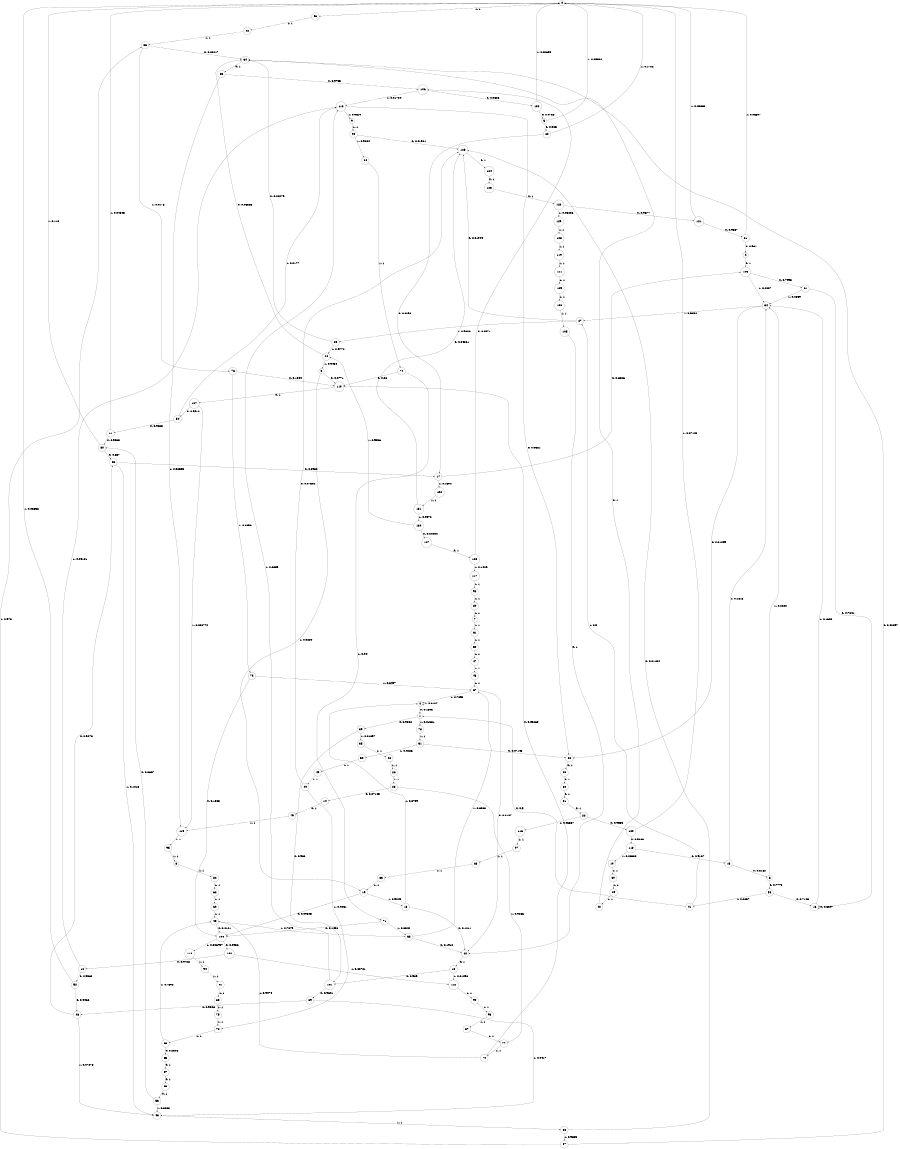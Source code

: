 digraph "ch3_face_grouped_diff_L15" {
size = "6,8.5";
ratio = "fill";
node [shape = circle];
node [fontsize = 24];
edge [fontsize = 24];
0 -> 96 [label = "1: 1        "];
1 -> 39 [label = "0: 0.9862   "];
1 -> 78 [label = "1: 0.01381  "];
2 -> 103 [label = "0: 1        "];
3 -> 110 [label = "0: 0.0771   "];
3 -> 19 [label = "1: 0.9229   "];
4 -> 1 [label = "0: 0.1893   "];
4 -> 4 [label = "1: 0.8107   "];
5 -> 20 [label = "0: 0.905    "];
5 -> 0 [label = "1: 0.09502  "];
6 -> 58 [label = "0: 0.7778   "];
6 -> 34 [label = "1: 0.2222   "];
7 -> 61 [label = "1: 1        "];
8 -> 82 [label = "1: 1        "];
9 -> 90 [label = "1: 1        "];
10 -> 30 [label = "1: 1        "];
11 -> 80 [label = "0: 0.9565   "];
11 -> 0 [label = "1: 0.04348  "];
12 -> 52 [label = "0: 0.9582   "];
12 -> 113 [label = "1: 0.04181  "];
13 -> 101 [label = "0: 0.989    "];
13 -> 112 [label = "1: 0.01096  "];
14 -> 79 [label = "0: 1        "];
15 -> 6 [label = "0: 0.8182   "];
15 -> 34 [label = "1: 0.1818   "];
16 -> 16 [label = "0: 0.8397   "];
16 -> 34 [label = "1: 0.1603   "];
17 -> 103 [label = "0: 0.8606   "];
17 -> 132 [label = "1: 0.1394   "];
18 -> 44 [label = "0: 0.1211   "];
18 -> 4 [label = "1: 0.8789   "];
19 -> 104 [label = "0: 0.09548  "];
19 -> 18 [label = "1: 0.9045   "];
20 -> 17 [label = "0: 0.8298   "];
20 -> 0 [label = "1: 0.1702   "];
21 -> 2 [label = "0: 0.931    "];
21 -> 0 [label = "1: 0.06897  "];
22 -> 120 [label = "0: 0.9333   "];
22 -> 116 [label = "1: 0.06667  "];
23 -> 14 [label = "0: 0.07143  "];
23 -> 77 [label = "1: 0.9286   "];
24 -> 64 [label = "0: 0.05365  "];
24 -> 3 [label = "1: 0.9464   "];
25 -> 64 [label = "0: 0.02279  "];
25 -> 24 [label = "1: 0.9772   "];
26 -> 23 [label = "1: 1        "];
27 -> 125 [label = "0: 0.01944  "];
27 -> 25 [label = "1: 0.9806   "];
28 -> 26 [label = "1: 1        "];
29 -> 42 [label = "1: 1        "];
30 -> 29 [label = "1: 1        "];
31 -> 22 [label = "0: 1        "];
32 -> 31 [label = "0: 1        "];
33 -> 32 [label = "0: 1        "];
34 -> 36 [label = "0: 0.01059  "];
34 -> 27 [label = "1: 0.9894   "];
35 -> 28 [label = "1: 1        "];
36 -> 33 [label = "0: 1        "];
37 -> 64 [label = "0: 0.02697  "];
37 -> 86 [label = "1: 0.973    "];
38 -> 125 [label = "0: 0.01154  "];
38 -> 37 [label = "1: 0.9885   "];
39 -> 101 [label = "0: 0.986    "];
39 -> 35 [label = "1: 0.01397  "];
40 -> 125 [label = "0: 0.07692  "];
40 -> 72 [label = "1: 0.9231   "];
41 -> 1 [label = "0: 0.5      "];
41 -> 27 [label = "1: 0.5      "];
42 -> 64 [label = "0: 1        "];
43 -> 38 [label = "1: 1        "];
44 -> 13 [label = "0: 1        "];
45 -> 104 [label = "0: 0.2121   "];
45 -> 68 [label = "1: 0.7879   "];
46 -> 67 [label = "1: 1        "];
47 -> 46 [label = "1: 1        "];
48 -> 63 [label = "0: 0.9273   "];
48 -> 43 [label = "1: 0.07273  "];
49 -> 40 [label = "1: 1        "];
50 -> 49 [label = "1: 1        "];
51 -> 36 [label = "0: 0.07143  "];
51 -> 50 [label = "1: 0.9286   "];
52 -> 48 [label = "0: 0.9466   "];
52 -> 0 [label = "1: 0.05338  "];
53 -> 80 [label = "0: 0.6667   "];
53 -> 43 [label = "1: 0.3333   "];
54 -> 11 [label = "0: 0.9823   "];
54 -> 113 [label = "1: 0.0177   "];
55 -> 53 [label = "0: 1        "];
56 -> 106 [label = "0: 0.9735   "];
56 -> 115 [label = "1: 0.02655  "];
57 -> 55 [label = "0: 1        "];
58 -> 16 [label = "0: 0.7143   "];
58 -> 41 [label = "1: 0.2857   "];
59 -> 47 [label = "1: 1        "];
60 -> 45 [label = "1: 1        "];
61 -> 59 [label = "1: 1        "];
62 -> 60 [label = "1: 1        "];
63 -> 17 [label = "0: 0.8982   "];
63 -> 43 [label = "1: 0.1018   "];
64 -> 56 [label = "0: 1        "];
65 -> 57 [label = "0: 1        "];
66 -> 65 [label = "0: 0.2308   "];
66 -> 45 [label = "1: 0.7692   "];
67 -> 44 [label = "0: 0.2107   "];
67 -> 4 [label = "1: 0.7893   "];
68 -> 44 [label = "0: 0.1912   "];
68 -> 67 [label = "1: 0.8088   "];
69 -> 48 [label = "0: 0.9583   "];
69 -> 43 [label = "1: 0.0417   "];
70 -> 110 [label = "0: 0.05263  "];
70 -> 45 [label = "1: 0.9474   "];
71 -> 104 [label = "0: 0.1458   "];
71 -> 68 [label = "1: 0.8542   "];
72 -> 66 [label = "1: 1        "];
73 -> 104 [label = "0: 0.1563   "];
73 -> 67 [label = "1: 0.8437   "];
74 -> 110 [label = "0: 0.06     "];
74 -> 71 [label = "1: 0.94     "];
75 -> 72 [label = "1: 1        "];
76 -> 110 [label = "0: 0.1304   "];
76 -> 73 [label = "1: 0.8696   "];
77 -> 70 [label = "1: 1        "];
78 -> 51 [label = "1: 1        "];
79 -> 115 [label = "1: 1        "];
80 -> 63 [label = "0: 0.887    "];
80 -> 0 [label = "1: 0.113    "];
81 -> 16 [label = "0: 0.7641   "];
81 -> 34 [label = "1: 0.2359   "];
82 -> 62 [label = "1: 1        "];
83 -> 19 [label = "1: 1        "];
84 -> 74 [label = "1: 1        "];
85 -> 75 [label = "1: 1        "];
86 -> 64 [label = "0: 0.08217  "];
86 -> 76 [label = "1: 0.9178   "];
87 -> 77 [label = "1: 1        "];
88 -> 83 [label = "1: 1        "];
89 -> 7 [label = "1: 1        "];
90 -> 125 [label = "0: 0.01961  "];
90 -> 84 [label = "1: 0.9804   "];
91 -> 85 [label = "1: 1        "];
92 -> 86 [label = "1: 1        "];
93 -> 87 [label = "1: 1        "];
94 -> 91 [label = "1: 1        "];
95 -> 8 [label = "1: 1        "];
96 -> 92 [label = "1: 1        "];
97 -> 88 [label = "1: 1        "];
98 -> 89 [label = "1: 1        "];
99 -> 93 [label = "1: 1        "];
100 -> 5 [label = "0: 0.9735   "];
100 -> 0 [label = "1: 0.02655  "];
101 -> 69 [label = "0: 0.9641   "];
101 -> 113 [label = "1: 0.0359   "];
102 -> 12 [label = "0: 0.9728   "];
102 -> 112 [label = "1: 0.02721  "];
103 -> 81 [label = "0: 0.7993   "];
103 -> 34 [label = "1: 0.2007   "];
104 -> 102 [label = "0: 0.9932   "];
104 -> 114 [label = "1: 0.006757  "];
105 -> 44 [label = "0: 1        "];
106 -> 100 [label = "0: 0.9828   "];
106 -> 113 [label = "1: 0.01724  "];
107 -> 54 [label = "0: 0.9912   "];
107 -> 115 [label = "1: 0.008772  "];
108 -> 105 [label = "1: 1        "];
109 -> 108 [label = "1: 1        "];
110 -> 107 [label = "0: 1        "];
111 -> 109 [label = "1: 1        "];
112 -> 99 [label = "1: 1        "];
113 -> 36 [label = "0: 0.0381   "];
113 -> 9 [label = "1: 0.9619   "];
114 -> 94 [label = "1: 1        "];
115 -> 95 [label = "1: 1        "];
116 -> 97 [label = "1: 1        "];
117 -> 98 [label = "1: 1        "];
118 -> 15 [label = "0: 0.9167   "];
118 -> 10 [label = "1: 0.08333  "];
119 -> 111 [label = "1: 1        "];
120 -> 118 [label = "0: 0.9286   "];
120 -> 0 [label = "1: 0.07143  "];
121 -> 21 [label = "0: 0.9667   "];
121 -> 0 [label = "1: 0.03333  "];
122 -> 121 [label = "0: 0.9677   "];
122 -> 129 [label = "1: 0.03226  "];
123 -> 122 [label = "0: 1        "];
124 -> 123 [label = "0: 1        "];
125 -> 124 [label = "0: 1        "];
126 -> 106 [label = "0: 0.8571   "];
126 -> 117 [label = "1: 0.1429   "];
127 -> 126 [label = "0: 1        "];
128 -> 119 [label = "1: 1        "];
129 -> 128 [label = "1: 1        "];
130 -> 127 [label = "0: 0.04444  "];
130 -> 24 [label = "1: 0.9556   "];
131 -> 125 [label = "0: 0.04281  "];
131 -> 130 [label = "1: 0.9572   "];
132 -> 131 [label = "1: 1        "];
}